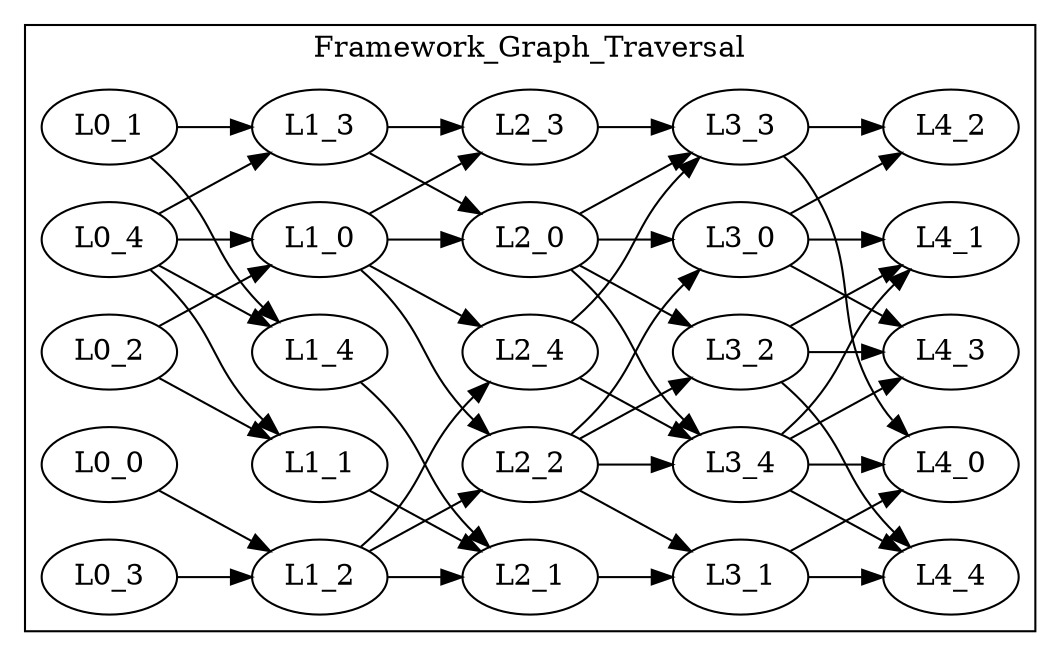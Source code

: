 digraph Framework_Graph_Traversal {
rankdir="LR";
subgraph cluster_Graph_Traversal {
label="Framework_Graph_Traversal";
p0x7f695b657020[label="L4_0"];
p0x7f695b657138[label="L4_1"];
p0x7f695b657250[label="L4_2"];
p0x7f695b657368[label="L4_3"];
p0x7f695b657480[label="L4_4"];
p0x7f695b657598[label="L3_0"];
p0x7f695b657598 -> p0x7f695b657138;
p0x7f695b657598 -> p0x7f695b657368;
p0x7f695b657598 -> p0x7f695b657250;
p0x7f695b6576b0[label="L3_1"];
p0x7f695b6576b0 -> p0x7f695b657020;
p0x7f695b6576b0 -> p0x7f695b657480;
p0x7f695b6577c8[label="L3_2"];
p0x7f695b6577c8 -> p0x7f695b657138;
p0x7f695b6577c8 -> p0x7f695b657480;
p0x7f695b6577c8 -> p0x7f695b657368;
p0x7f695b6578e0[label="L3_3"];
p0x7f695b6578e0 -> p0x7f695b657020;
p0x7f695b6578e0 -> p0x7f695b657250;
p0x7f695b6579f8[label="L3_4"];
p0x7f695b6579f8 -> p0x7f695b657368;
p0x7f695b6579f8 -> p0x7f695b657020;
p0x7f695b6579f8 -> p0x7f695b657138;
p0x7f695b6579f8 -> p0x7f695b657480;
p0x7f695b657b10[label="L2_0"];
p0x7f695b657b10 -> p0x7f695b6579f8;
p0x7f695b657b10 -> p0x7f695b6578e0;
p0x7f695b657b10 -> p0x7f695b6577c8;
p0x7f695b657b10 -> p0x7f695b657598;
p0x7f695b657c28[label="L2_1"];
p0x7f695b657c28 -> p0x7f695b6576b0;
p0x7f695b657d40[label="L2_2"];
p0x7f695b657d40 -> p0x7f695b657598;
p0x7f695b657d40 -> p0x7f695b6576b0;
p0x7f695b657d40 -> p0x7f695b6577c8;
p0x7f695b657d40 -> p0x7f695b6579f8;
p0x7f695b657e58[label="L2_3"];
p0x7f695b657e58 -> p0x7f695b6578e0;
p0x7f695b657f70[label="L2_4"];
p0x7f695b657f70 -> p0x7f695b6578e0;
p0x7f695b657f70 -> p0x7f695b6579f8;
p0x7f695b658088[label="L1_0"];
p0x7f695b658088 -> p0x7f695b657d40;
p0x7f695b658088 -> p0x7f695b657f70;
p0x7f695b658088 -> p0x7f695b657b10;
p0x7f695b658088 -> p0x7f695b657e58;
p0x7f695b6581a0[label="L1_1"];
p0x7f695b6581a0 -> p0x7f695b657c28;
p0x7f695b6582b8[label="L1_2"];
p0x7f695b6582b8 -> p0x7f695b657f70;
p0x7f695b6582b8 -> p0x7f695b657d40;
p0x7f695b6582b8 -> p0x7f695b657c28;
p0x7f695b6583d0[label="L1_3"];
p0x7f695b6583d0 -> p0x7f695b657b10;
p0x7f695b6583d0 -> p0x7f695b657e58;
p0x7f695b6584e8[label="L1_4"];
p0x7f695b6584e8 -> p0x7f695b657c28;
p0x7f695b658600[label="L0_0"];
p0x7f695b658600 -> p0x7f695b6582b8;
p0x7f695b658718[label="L0_1"];
p0x7f695b658718 -> p0x7f695b6584e8;
p0x7f695b658718 -> p0x7f695b6583d0;
p0x7f695b658830[label="L0_2"];
p0x7f695b658830 -> p0x7f695b658088;
p0x7f695b658830 -> p0x7f695b6581a0;
p0x7f695b658948[label="L0_3"];
p0x7f695b658948 -> p0x7f695b6582b8;
p0x7f695b658a60[label="L0_4"];
p0x7f695b658a60 -> p0x7f695b6581a0;
p0x7f695b658a60 -> p0x7f695b6584e8;
p0x7f695b658a60 -> p0x7f695b658088;
p0x7f695b658a60 -> p0x7f695b6583d0;
}
}

